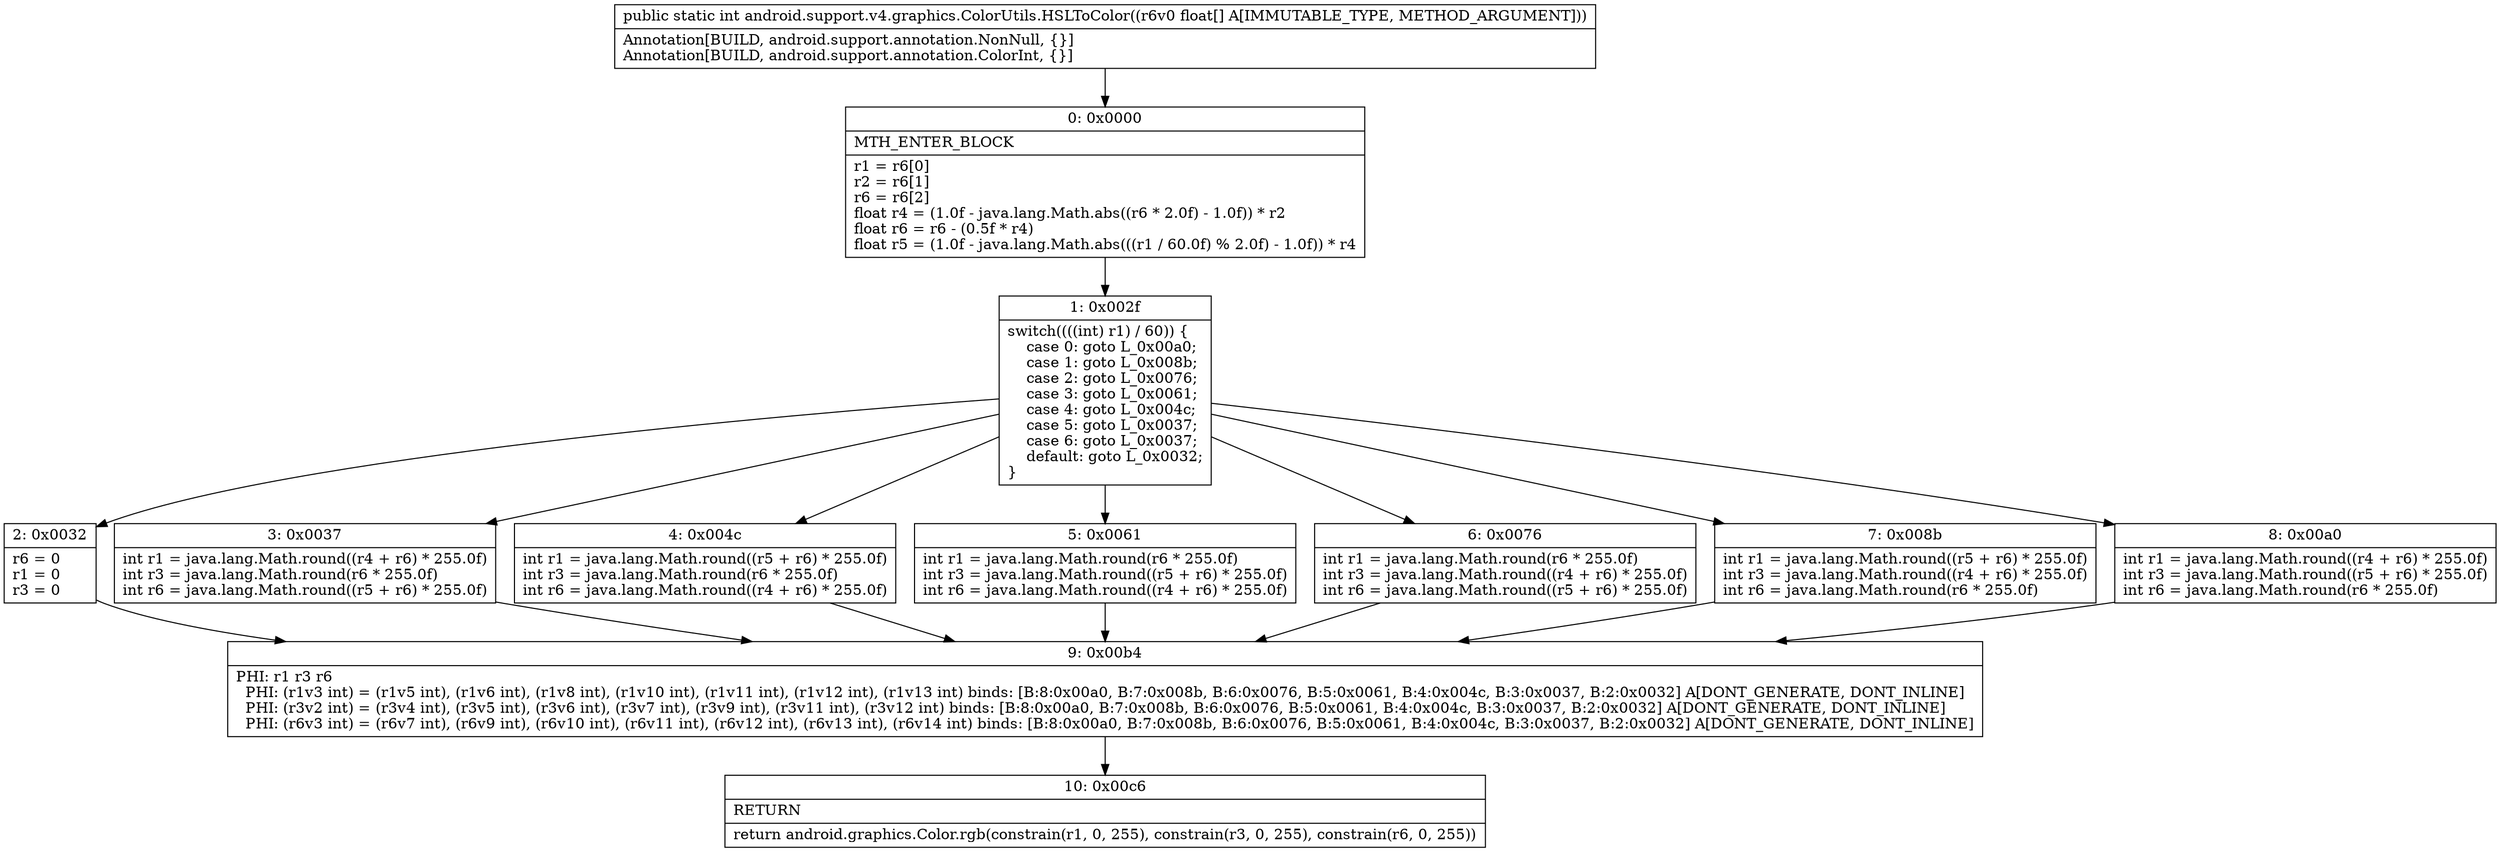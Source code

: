 digraph "CFG forandroid.support.v4.graphics.ColorUtils.HSLToColor([F)I" {
Node_0 [shape=record,label="{0\:\ 0x0000|MTH_ENTER_BLOCK\l|r1 = r6[0]\lr2 = r6[1]\lr6 = r6[2]\lfloat r4 = (1.0f \- java.lang.Math.abs((r6 * 2.0f) \- 1.0f)) * r2\lfloat r6 = r6 \- (0.5f * r4)\lfloat r5 = (1.0f \- java.lang.Math.abs(((r1 \/ 60.0f) % 2.0f) \- 1.0f)) * r4\l}"];
Node_1 [shape=record,label="{1\:\ 0x002f|switch((((int) r1) \/ 60)) \{\l    case 0: goto L_0x00a0;\l    case 1: goto L_0x008b;\l    case 2: goto L_0x0076;\l    case 3: goto L_0x0061;\l    case 4: goto L_0x004c;\l    case 5: goto L_0x0037;\l    case 6: goto L_0x0037;\l    default: goto L_0x0032;\l\}\l}"];
Node_2 [shape=record,label="{2\:\ 0x0032|r6 = 0\lr1 = 0\lr3 = 0\l}"];
Node_3 [shape=record,label="{3\:\ 0x0037|int r1 = java.lang.Math.round((r4 + r6) * 255.0f)\lint r3 = java.lang.Math.round(r6 * 255.0f)\lint r6 = java.lang.Math.round((r5 + r6) * 255.0f)\l}"];
Node_4 [shape=record,label="{4\:\ 0x004c|int r1 = java.lang.Math.round((r5 + r6) * 255.0f)\lint r3 = java.lang.Math.round(r6 * 255.0f)\lint r6 = java.lang.Math.round((r4 + r6) * 255.0f)\l}"];
Node_5 [shape=record,label="{5\:\ 0x0061|int r1 = java.lang.Math.round(r6 * 255.0f)\lint r3 = java.lang.Math.round((r5 + r6) * 255.0f)\lint r6 = java.lang.Math.round((r4 + r6) * 255.0f)\l}"];
Node_6 [shape=record,label="{6\:\ 0x0076|int r1 = java.lang.Math.round(r6 * 255.0f)\lint r3 = java.lang.Math.round((r4 + r6) * 255.0f)\lint r6 = java.lang.Math.round((r5 + r6) * 255.0f)\l}"];
Node_7 [shape=record,label="{7\:\ 0x008b|int r1 = java.lang.Math.round((r5 + r6) * 255.0f)\lint r3 = java.lang.Math.round((r4 + r6) * 255.0f)\lint r6 = java.lang.Math.round(r6 * 255.0f)\l}"];
Node_8 [shape=record,label="{8\:\ 0x00a0|int r1 = java.lang.Math.round((r4 + r6) * 255.0f)\lint r3 = java.lang.Math.round((r5 + r6) * 255.0f)\lint r6 = java.lang.Math.round(r6 * 255.0f)\l}"];
Node_9 [shape=record,label="{9\:\ 0x00b4|PHI: r1 r3 r6 \l  PHI: (r1v3 int) = (r1v5 int), (r1v6 int), (r1v8 int), (r1v10 int), (r1v11 int), (r1v12 int), (r1v13 int) binds: [B:8:0x00a0, B:7:0x008b, B:6:0x0076, B:5:0x0061, B:4:0x004c, B:3:0x0037, B:2:0x0032] A[DONT_GENERATE, DONT_INLINE]\l  PHI: (r3v2 int) = (r3v4 int), (r3v5 int), (r3v6 int), (r3v7 int), (r3v9 int), (r3v11 int), (r3v12 int) binds: [B:8:0x00a0, B:7:0x008b, B:6:0x0076, B:5:0x0061, B:4:0x004c, B:3:0x0037, B:2:0x0032] A[DONT_GENERATE, DONT_INLINE]\l  PHI: (r6v3 int) = (r6v7 int), (r6v9 int), (r6v10 int), (r6v11 int), (r6v12 int), (r6v13 int), (r6v14 int) binds: [B:8:0x00a0, B:7:0x008b, B:6:0x0076, B:5:0x0061, B:4:0x004c, B:3:0x0037, B:2:0x0032] A[DONT_GENERATE, DONT_INLINE]\l}"];
Node_10 [shape=record,label="{10\:\ 0x00c6|RETURN\l|return android.graphics.Color.rgb(constrain(r1, 0, 255), constrain(r3, 0, 255), constrain(r6, 0, 255))\l}"];
MethodNode[shape=record,label="{public static int android.support.v4.graphics.ColorUtils.HSLToColor((r6v0 float[] A[IMMUTABLE_TYPE, METHOD_ARGUMENT]))  | Annotation[BUILD, android.support.annotation.NonNull, \{\}]\lAnnotation[BUILD, android.support.annotation.ColorInt, \{\}]\l}"];
MethodNode -> Node_0;
Node_0 -> Node_1;
Node_1 -> Node_2;
Node_1 -> Node_3;
Node_1 -> Node_4;
Node_1 -> Node_5;
Node_1 -> Node_6;
Node_1 -> Node_7;
Node_1 -> Node_8;
Node_2 -> Node_9;
Node_3 -> Node_9;
Node_4 -> Node_9;
Node_5 -> Node_9;
Node_6 -> Node_9;
Node_7 -> Node_9;
Node_8 -> Node_9;
Node_9 -> Node_10;
}

